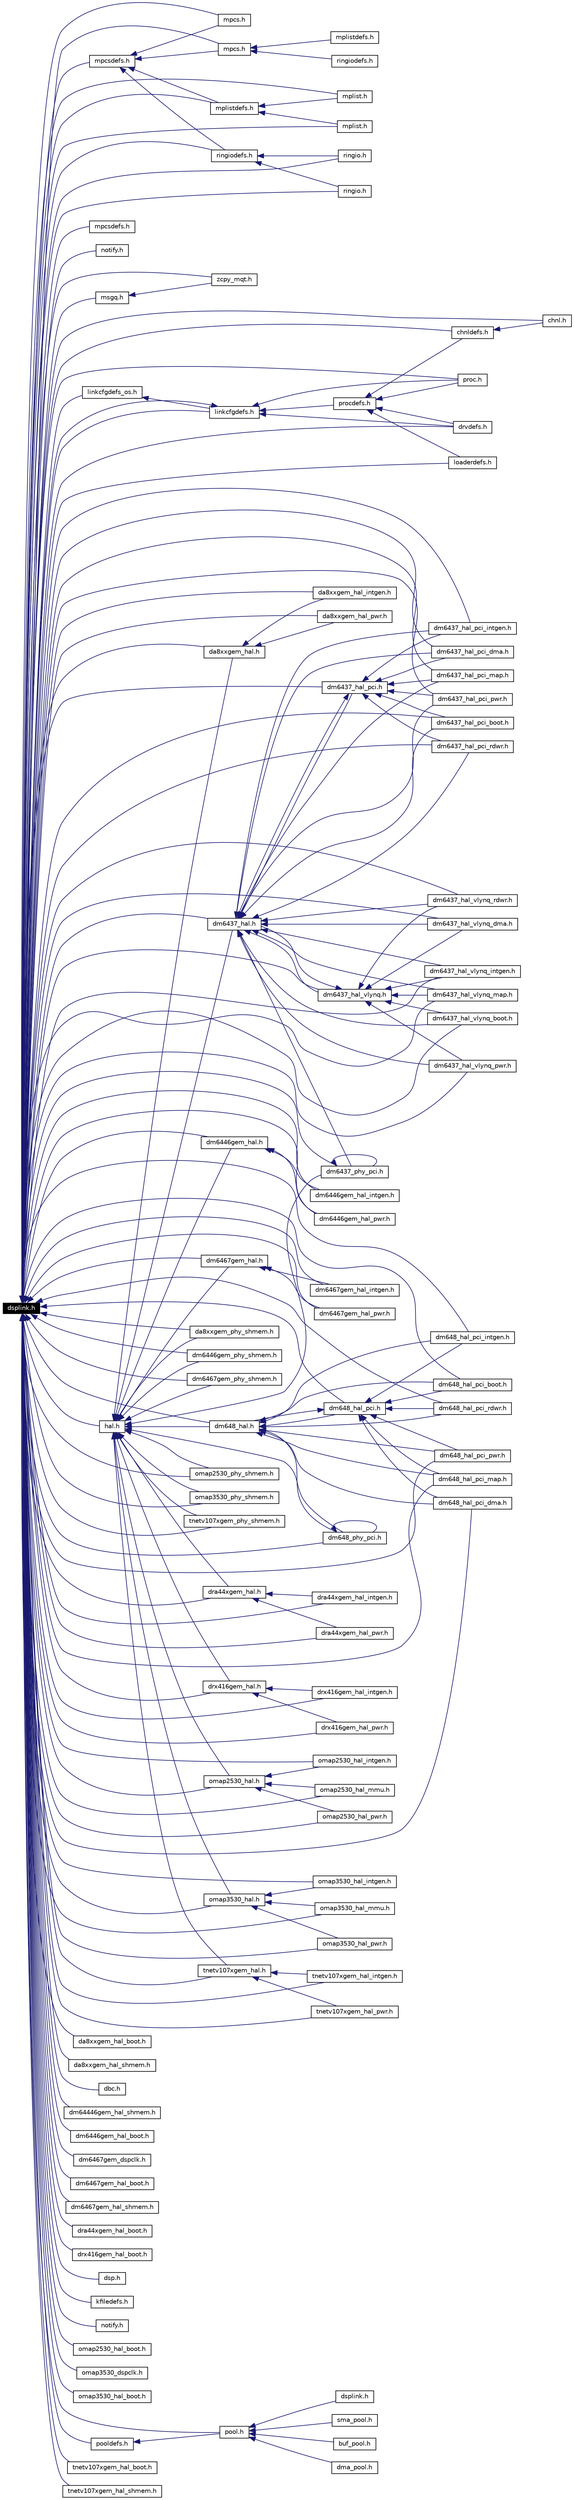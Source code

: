 digraph G
{
  edge [fontname="Helvetica",fontsize=10,labelfontname="Helvetica",labelfontsize=10];
  node [fontname="Helvetica",fontsize=10,shape=record];
  rankdir=LR;
  Node1 [label="dsplink.h",height=0.2,width=0.4,color="white", fillcolor="black", style="filled" fontcolor="white"];
  Node1 -> Node2 [dir=back,color="midnightblue",fontsize=10,style="solid",fontname="Helvetica"];
  Node2 [label="mpcs.h",height=0.2,width=0.4,color="black", fillcolor="white", style="filled",URL="$dsp_2inc_2mpcs_8h.html"];
  Node1 -> Node3 [dir=back,color="midnightblue",fontsize=10,style="solid",fontname="Helvetica"];
  Node3 [label="mpcsdefs.h",height=0.2,width=0.4,color="black", fillcolor="white", style="filled",URL="$dsp_2inc_2mpcsdefs_8h.html"];
  Node1 -> Node4 [dir=back,color="midnightblue",fontsize=10,style="solid",fontname="Helvetica"];
  Node4 [label="mplist.h",height=0.2,width=0.4,color="black", fillcolor="white", style="filled",URL="$dsp_2inc_2mplist_8h.html"];
  Node1 -> Node5 [dir=back,color="midnightblue",fontsize=10,style="solid",fontname="Helvetica"];
  Node5 [label="notify.h",height=0.2,width=0.4,color="black", fillcolor="white", style="filled",URL="$dsp_2inc_2notify_8h.html"];
  Node1 -> Node6 [dir=back,color="midnightblue",fontsize=10,style="solid",fontname="Helvetica"];
  Node6 [label="ringio.h",height=0.2,width=0.4,color="black", fillcolor="white", style="filled",URL="$dsp_2inc_2ringio_8h.html"];
  Node1 -> Node7 [dir=back,color="midnightblue",fontsize=10,style="solid",fontname="Helvetica"];
  Node7 [label="zcpy_mqt.h",height=0.2,width=0.4,color="black", fillcolor="white", style="filled",URL="$zcpy__mqt_8h.html"];
  Node1 -> Node8 [dir=back,color="midnightblue",fontsize=10,style="solid",fontname="Helvetica"];
  Node8 [label="chnl.h",height=0.2,width=0.4,color="black", fillcolor="white", style="filled",URL="$chnl_8h.html"];
  Node1 -> Node9 [dir=back,color="midnightblue",fontsize=10,style="solid",fontname="Helvetica"];
  Node9 [label="chnldefs.h",height=0.2,width=0.4,color="black", fillcolor="white", style="filled",URL="$chnldefs_8h.html"];
  Node9 -> Node8 [dir=back,color="midnightblue",fontsize=10,style="solid",fontname="Helvetica"];
  Node1 -> Node10 [dir=back,color="midnightblue",fontsize=10,style="solid",fontname="Helvetica"];
  Node10 [label="da8xxgem_hal.h",height=0.2,width=0.4,color="black", fillcolor="white", style="filled",URL="$da8xxgem__hal_8h.html"];
  Node10 -> Node11 [dir=back,color="midnightblue",fontsize=10,style="solid",fontname="Helvetica"];
  Node11 [label="da8xxgem_hal_intgen.h",height=0.2,width=0.4,color="black", fillcolor="white", style="filled",URL="$da8xxgem__hal__intgen_8h.html"];
  Node10 -> Node12 [dir=back,color="midnightblue",fontsize=10,style="solid",fontname="Helvetica"];
  Node12 [label="da8xxgem_hal_pwr.h",height=0.2,width=0.4,color="black", fillcolor="white", style="filled",URL="$da8xxgem__hal__pwr_8h.html"];
  Node1 -> Node13 [dir=back,color="midnightblue",fontsize=10,style="solid",fontname="Helvetica"];
  Node13 [label="da8xxgem_hal_boot.h",height=0.2,width=0.4,color="black", fillcolor="white", style="filled",URL="$da8xxgem__hal__boot_8h.html"];
  Node1 -> Node11 [dir=back,color="midnightblue",fontsize=10,style="solid",fontname="Helvetica"];
  Node1 -> Node12 [dir=back,color="midnightblue",fontsize=10,style="solid",fontname="Helvetica"];
  Node1 -> Node14 [dir=back,color="midnightblue",fontsize=10,style="solid",fontname="Helvetica"];
  Node14 [label="da8xxgem_hal_shmem.h",height=0.2,width=0.4,color="black", fillcolor="white", style="filled",URL="$da8xxgem__hal__shmem_8h.html"];
  Node1 -> Node15 [dir=back,color="midnightblue",fontsize=10,style="solid",fontname="Helvetica"];
  Node15 [label="da8xxgem_phy_shmem.h",height=0.2,width=0.4,color="black", fillcolor="white", style="filled",URL="$da8xxgem__phy__shmem_8h.html"];
  Node1 -> Node16 [dir=back,color="midnightblue",fontsize=10,style="solid",fontname="Helvetica"];
  Node16 [label="dbc.h",height=0.2,width=0.4,color="black", fillcolor="white", style="filled",URL="$gpp_2inc_2dbc_8h.html"];
  Node1 -> Node17 [dir=back,color="midnightblue",fontsize=10,style="solid",fontname="Helvetica"];
  Node17 [label="dm6437_hal.h",height=0.2,width=0.4,color="black", fillcolor="white", style="filled",URL="$dm6437__hal_8h.html"];
  Node17 -> Node18 [dir=back,color="midnightblue",fontsize=10,style="solid",fontname="Helvetica"];
  Node18 [label="dm6437_hal_pci.h",height=0.2,width=0.4,color="black", fillcolor="white", style="filled",URL="$dm6437__hal__pci_8h.html"];
  Node18 -> Node17 [dir=back,color="midnightblue",fontsize=10,style="solid",fontname="Helvetica"];
  Node18 -> Node19 [dir=back,color="midnightblue",fontsize=10,style="solid",fontname="Helvetica"];
  Node19 [label="dm6437_hal_pci_boot.h",height=0.2,width=0.4,color="black", fillcolor="white", style="filled",URL="$dm6437__hal__pci__boot_8h.html"];
  Node18 -> Node20 [dir=back,color="midnightblue",fontsize=10,style="solid",fontname="Helvetica"];
  Node20 [label="dm6437_hal_pci_dma.h",height=0.2,width=0.4,color="black", fillcolor="white", style="filled",URL="$dm6437__hal__pci__dma_8h.html"];
  Node18 -> Node21 [dir=back,color="midnightblue",fontsize=10,style="solid",fontname="Helvetica"];
  Node21 [label="dm6437_hal_pci_intgen.h",height=0.2,width=0.4,color="black", fillcolor="white", style="filled",URL="$dm6437__hal__pci__intgen_8h.html"];
  Node18 -> Node22 [dir=back,color="midnightblue",fontsize=10,style="solid",fontname="Helvetica"];
  Node22 [label="dm6437_hal_pci_map.h",height=0.2,width=0.4,color="black", fillcolor="white", style="filled",URL="$dm6437__hal__pci__map_8h.html"];
  Node18 -> Node23 [dir=back,color="midnightblue",fontsize=10,style="solid",fontname="Helvetica"];
  Node23 [label="dm6437_hal_pci_pwr.h",height=0.2,width=0.4,color="black", fillcolor="white", style="filled",URL="$dm6437__hal__pci__pwr_8h.html"];
  Node18 -> Node24 [dir=back,color="midnightblue",fontsize=10,style="solid",fontname="Helvetica"];
  Node24 [label="dm6437_hal_pci_rdwr.h",height=0.2,width=0.4,color="black", fillcolor="white", style="filled",URL="$dm6437__hal__pci__rdwr_8h.html"];
  Node17 -> Node19 [dir=back,color="midnightblue",fontsize=10,style="solid",fontname="Helvetica"];
  Node17 -> Node20 [dir=back,color="midnightblue",fontsize=10,style="solid",fontname="Helvetica"];
  Node17 -> Node21 [dir=back,color="midnightblue",fontsize=10,style="solid",fontname="Helvetica"];
  Node17 -> Node22 [dir=back,color="midnightblue",fontsize=10,style="solid",fontname="Helvetica"];
  Node17 -> Node23 [dir=back,color="midnightblue",fontsize=10,style="solid",fontname="Helvetica"];
  Node17 -> Node24 [dir=back,color="midnightblue",fontsize=10,style="solid",fontname="Helvetica"];
  Node17 -> Node25 [dir=back,color="midnightblue",fontsize=10,style="solid",fontname="Helvetica"];
  Node25 [label="dm6437_hal_vlynq.h",height=0.2,width=0.4,color="black", fillcolor="white", style="filled",URL="$dm6437__hal__vlynq_8h.html"];
  Node25 -> Node17 [dir=back,color="midnightblue",fontsize=10,style="solid",fontname="Helvetica"];
  Node25 -> Node26 [dir=back,color="midnightblue",fontsize=10,style="solid",fontname="Helvetica"];
  Node26 [label="dm6437_hal_vlynq_boot.h",height=0.2,width=0.4,color="black", fillcolor="white", style="filled",URL="$dm6437__hal__vlynq__boot_8h.html"];
  Node25 -> Node27 [dir=back,color="midnightblue",fontsize=10,style="solid",fontname="Helvetica"];
  Node27 [label="dm6437_hal_vlynq_dma.h",height=0.2,width=0.4,color="black", fillcolor="white", style="filled",URL="$dm6437__hal__vlynq__dma_8h.html"];
  Node25 -> Node28 [dir=back,color="midnightblue",fontsize=10,style="solid",fontname="Helvetica"];
  Node28 [label="dm6437_hal_vlynq_intgen.h",height=0.2,width=0.4,color="black", fillcolor="white", style="filled",URL="$dm6437__hal__vlynq__intgen_8h.html"];
  Node25 -> Node29 [dir=back,color="midnightblue",fontsize=10,style="solid",fontname="Helvetica"];
  Node29 [label="dm6437_hal_vlynq_map.h",height=0.2,width=0.4,color="black", fillcolor="white", style="filled",URL="$dm6437__hal__vlynq__map_8h.html"];
  Node25 -> Node30 [dir=back,color="midnightblue",fontsize=10,style="solid",fontname="Helvetica"];
  Node30 [label="dm6437_hal_vlynq_pwr.h",height=0.2,width=0.4,color="black", fillcolor="white", style="filled",URL="$dm6437__hal__vlynq__pwr_8h.html"];
  Node25 -> Node31 [dir=back,color="midnightblue",fontsize=10,style="solid",fontname="Helvetica"];
  Node31 [label="dm6437_hal_vlynq_rdwr.h",height=0.2,width=0.4,color="black", fillcolor="white", style="filled",URL="$dm6437__hal__vlynq__rdwr_8h.html"];
  Node17 -> Node26 [dir=back,color="midnightblue",fontsize=10,style="solid",fontname="Helvetica"];
  Node17 -> Node27 [dir=back,color="midnightblue",fontsize=10,style="solid",fontname="Helvetica"];
  Node17 -> Node28 [dir=back,color="midnightblue",fontsize=10,style="solid",fontname="Helvetica"];
  Node17 -> Node29 [dir=back,color="midnightblue",fontsize=10,style="solid",fontname="Helvetica"];
  Node17 -> Node30 [dir=back,color="midnightblue",fontsize=10,style="solid",fontname="Helvetica"];
  Node17 -> Node31 [dir=back,color="midnightblue",fontsize=10,style="solid",fontname="Helvetica"];
  Node17 -> Node32 [dir=back,color="midnightblue",fontsize=10,style="solid",fontname="Helvetica"];
  Node32 [label="dm6437_phy_pci.h",height=0.2,width=0.4,color="black", fillcolor="white", style="filled",URL="$dm6437__phy__pci_8h.html"];
  Node32 -> Node32 [dir=back,color="midnightblue",fontsize=10,style="solid",fontname="Helvetica"];
  Node1 -> Node18 [dir=back,color="midnightblue",fontsize=10,style="solid",fontname="Helvetica"];
  Node1 -> Node19 [dir=back,color="midnightblue",fontsize=10,style="solid",fontname="Helvetica"];
  Node1 -> Node20 [dir=back,color="midnightblue",fontsize=10,style="solid",fontname="Helvetica"];
  Node1 -> Node21 [dir=back,color="midnightblue",fontsize=10,style="solid",fontname="Helvetica"];
  Node1 -> Node22 [dir=back,color="midnightblue",fontsize=10,style="solid",fontname="Helvetica"];
  Node1 -> Node23 [dir=back,color="midnightblue",fontsize=10,style="solid",fontname="Helvetica"];
  Node1 -> Node24 [dir=back,color="midnightblue",fontsize=10,style="solid",fontname="Helvetica"];
  Node1 -> Node25 [dir=back,color="midnightblue",fontsize=10,style="solid",fontname="Helvetica"];
  Node1 -> Node26 [dir=back,color="midnightblue",fontsize=10,style="solid",fontname="Helvetica"];
  Node1 -> Node27 [dir=back,color="midnightblue",fontsize=10,style="solid",fontname="Helvetica"];
  Node1 -> Node28 [dir=back,color="midnightblue",fontsize=10,style="solid",fontname="Helvetica"];
  Node1 -> Node29 [dir=back,color="midnightblue",fontsize=10,style="solid",fontname="Helvetica"];
  Node1 -> Node30 [dir=back,color="midnightblue",fontsize=10,style="solid",fontname="Helvetica"];
  Node1 -> Node31 [dir=back,color="midnightblue",fontsize=10,style="solid",fontname="Helvetica"];
  Node1 -> Node32 [dir=back,color="midnightblue",fontsize=10,style="solid",fontname="Helvetica"];
  Node1 -> Node33 [dir=back,color="midnightblue",fontsize=10,style="solid",fontname="Helvetica"];
  Node33 [label="dm64446gem_hal_shmem.h",height=0.2,width=0.4,color="black", fillcolor="white", style="filled",URL="$dm64446gem__hal__shmem_8h.html"];
  Node1 -> Node34 [dir=back,color="midnightblue",fontsize=10,style="solid",fontname="Helvetica"];
  Node34 [label="dm6446gem_hal.h",height=0.2,width=0.4,color="black", fillcolor="white", style="filled",URL="$dm6446gem__hal_8h.html"];
  Node34 -> Node35 [dir=back,color="midnightblue",fontsize=10,style="solid",fontname="Helvetica"];
  Node35 [label="dm6446gem_hal_intgen.h",height=0.2,width=0.4,color="black", fillcolor="white", style="filled",URL="$dm6446gem__hal__intgen_8h.html"];
  Node34 -> Node36 [dir=back,color="midnightblue",fontsize=10,style="solid",fontname="Helvetica"];
  Node36 [label="dm6446gem_hal_pwr.h",height=0.2,width=0.4,color="black", fillcolor="white", style="filled",URL="$dm6446gem__hal__pwr_8h.html"];
  Node1 -> Node37 [dir=back,color="midnightblue",fontsize=10,style="solid",fontname="Helvetica"];
  Node37 [label="dm6446gem_hal_boot.h",height=0.2,width=0.4,color="black", fillcolor="white", style="filled",URL="$dm6446gem__hal__boot_8h.html"];
  Node1 -> Node35 [dir=back,color="midnightblue",fontsize=10,style="solid",fontname="Helvetica"];
  Node1 -> Node36 [dir=back,color="midnightblue",fontsize=10,style="solid",fontname="Helvetica"];
  Node1 -> Node38 [dir=back,color="midnightblue",fontsize=10,style="solid",fontname="Helvetica"];
  Node38 [label="dm6446gem_phy_shmem.h",height=0.2,width=0.4,color="black", fillcolor="white", style="filled",URL="$dm6446gem__phy__shmem_8h.html"];
  Node1 -> Node39 [dir=back,color="midnightblue",fontsize=10,style="solid",fontname="Helvetica"];
  Node39 [label="dm6467gem_dspclk.h",height=0.2,width=0.4,color="black", fillcolor="white", style="filled",URL="$dm6467gem__dspclk_8h.html"];
  Node1 -> Node40 [dir=back,color="midnightblue",fontsize=10,style="solid",fontname="Helvetica"];
  Node40 [label="dm6467gem_hal.h",height=0.2,width=0.4,color="black", fillcolor="white", style="filled",URL="$dm6467gem__hal_8h.html"];
  Node40 -> Node41 [dir=back,color="midnightblue",fontsize=10,style="solid",fontname="Helvetica"];
  Node41 [label="dm6467gem_hal_intgen.h",height=0.2,width=0.4,color="black", fillcolor="white", style="filled",URL="$dm6467gem__hal__intgen_8h.html"];
  Node40 -> Node42 [dir=back,color="midnightblue",fontsize=10,style="solid",fontname="Helvetica"];
  Node42 [label="dm6467gem_hal_pwr.h",height=0.2,width=0.4,color="black", fillcolor="white", style="filled",URL="$dm6467gem__hal__pwr_8h.html"];
  Node1 -> Node43 [dir=back,color="midnightblue",fontsize=10,style="solid",fontname="Helvetica"];
  Node43 [label="dm6467gem_hal_boot.h",height=0.2,width=0.4,color="black", fillcolor="white", style="filled",URL="$dm6467gem__hal__boot_8h.html"];
  Node1 -> Node41 [dir=back,color="midnightblue",fontsize=10,style="solid",fontname="Helvetica"];
  Node1 -> Node42 [dir=back,color="midnightblue",fontsize=10,style="solid",fontname="Helvetica"];
  Node1 -> Node44 [dir=back,color="midnightblue",fontsize=10,style="solid",fontname="Helvetica"];
  Node44 [label="dm6467gem_hal_shmem.h",height=0.2,width=0.4,color="black", fillcolor="white", style="filled",URL="$dm6467gem__hal__shmem_8h.html"];
  Node1 -> Node45 [dir=back,color="midnightblue",fontsize=10,style="solid",fontname="Helvetica"];
  Node45 [label="dm6467gem_phy_shmem.h",height=0.2,width=0.4,color="black", fillcolor="white", style="filled",URL="$dm6467gem__phy__shmem_8h.html"];
  Node1 -> Node46 [dir=back,color="midnightblue",fontsize=10,style="solid",fontname="Helvetica"];
  Node46 [label="dm648_hal.h",height=0.2,width=0.4,color="black", fillcolor="white", style="filled",URL="$dm648__hal_8h.html"];
  Node46 -> Node47 [dir=back,color="midnightblue",fontsize=10,style="solid",fontname="Helvetica"];
  Node47 [label="dm648_hal_pci.h",height=0.2,width=0.4,color="black", fillcolor="white", style="filled",URL="$dm648__hal__pci_8h.html"];
  Node47 -> Node46 [dir=back,color="midnightblue",fontsize=10,style="solid",fontname="Helvetica"];
  Node47 -> Node48 [dir=back,color="midnightblue",fontsize=10,style="solid",fontname="Helvetica"];
  Node48 [label="dm648_hal_pci_boot.h",height=0.2,width=0.4,color="black", fillcolor="white", style="filled",URL="$dm648__hal__pci__boot_8h.html"];
  Node47 -> Node49 [dir=back,color="midnightblue",fontsize=10,style="solid",fontname="Helvetica"];
  Node49 [label="dm648_hal_pci_dma.h",height=0.2,width=0.4,color="black", fillcolor="white", style="filled",URL="$dm648__hal__pci__dma_8h.html"];
  Node47 -> Node50 [dir=back,color="midnightblue",fontsize=10,style="solid",fontname="Helvetica"];
  Node50 [label="dm648_hal_pci_intgen.h",height=0.2,width=0.4,color="black", fillcolor="white", style="filled",URL="$dm648__hal__pci__intgen_8h.html"];
  Node47 -> Node51 [dir=back,color="midnightblue",fontsize=10,style="solid",fontname="Helvetica"];
  Node51 [label="dm648_hal_pci_map.h",height=0.2,width=0.4,color="black", fillcolor="white", style="filled",URL="$dm648__hal__pci__map_8h.html"];
  Node47 -> Node52 [dir=back,color="midnightblue",fontsize=10,style="solid",fontname="Helvetica"];
  Node52 [label="dm648_hal_pci_pwr.h",height=0.2,width=0.4,color="black", fillcolor="white", style="filled",URL="$dm648__hal__pci__pwr_8h.html"];
  Node47 -> Node53 [dir=back,color="midnightblue",fontsize=10,style="solid",fontname="Helvetica"];
  Node53 [label="dm648_hal_pci_rdwr.h",height=0.2,width=0.4,color="black", fillcolor="white", style="filled",URL="$dm648__hal__pci__rdwr_8h.html"];
  Node46 -> Node48 [dir=back,color="midnightblue",fontsize=10,style="solid",fontname="Helvetica"];
  Node46 -> Node49 [dir=back,color="midnightblue",fontsize=10,style="solid",fontname="Helvetica"];
  Node46 -> Node50 [dir=back,color="midnightblue",fontsize=10,style="solid",fontname="Helvetica"];
  Node46 -> Node51 [dir=back,color="midnightblue",fontsize=10,style="solid",fontname="Helvetica"];
  Node46 -> Node52 [dir=back,color="midnightblue",fontsize=10,style="solid",fontname="Helvetica"];
  Node46 -> Node53 [dir=back,color="midnightblue",fontsize=10,style="solid",fontname="Helvetica"];
  Node46 -> Node54 [dir=back,color="midnightblue",fontsize=10,style="solid",fontname="Helvetica"];
  Node54 [label="dm648_phy_pci.h",height=0.2,width=0.4,color="black", fillcolor="white", style="filled",URL="$dm648__phy__pci_8h.html"];
  Node54 -> Node54 [dir=back,color="midnightblue",fontsize=10,style="solid",fontname="Helvetica"];
  Node1 -> Node47 [dir=back,color="midnightblue",fontsize=10,style="solid",fontname="Helvetica"];
  Node1 -> Node48 [dir=back,color="midnightblue",fontsize=10,style="solid",fontname="Helvetica"];
  Node1 -> Node49 [dir=back,color="midnightblue",fontsize=10,style="solid",fontname="Helvetica"];
  Node1 -> Node50 [dir=back,color="midnightblue",fontsize=10,style="solid",fontname="Helvetica"];
  Node1 -> Node51 [dir=back,color="midnightblue",fontsize=10,style="solid",fontname="Helvetica"];
  Node1 -> Node52 [dir=back,color="midnightblue",fontsize=10,style="solid",fontname="Helvetica"];
  Node1 -> Node53 [dir=back,color="midnightblue",fontsize=10,style="solid",fontname="Helvetica"];
  Node1 -> Node54 [dir=back,color="midnightblue",fontsize=10,style="solid",fontname="Helvetica"];
  Node1 -> Node55 [dir=back,color="midnightblue",fontsize=10,style="solid",fontname="Helvetica"];
  Node55 [label="dra44xgem_hal.h",height=0.2,width=0.4,color="black", fillcolor="white", style="filled",URL="$dra44xgem__hal_8h.html"];
  Node55 -> Node56 [dir=back,color="midnightblue",fontsize=10,style="solid",fontname="Helvetica"];
  Node56 [label="dra44xgem_hal_intgen.h",height=0.2,width=0.4,color="black", fillcolor="white", style="filled",URL="$dra44xgem__hal__intgen_8h.html"];
  Node55 -> Node57 [dir=back,color="midnightblue",fontsize=10,style="solid",fontname="Helvetica"];
  Node57 [label="dra44xgem_hal_pwr.h",height=0.2,width=0.4,color="black", fillcolor="white", style="filled",URL="$dra44xgem__hal__pwr_8h.html"];
  Node1 -> Node58 [dir=back,color="midnightblue",fontsize=10,style="solid",fontname="Helvetica"];
  Node58 [label="dra44xgem_hal_boot.h",height=0.2,width=0.4,color="black", fillcolor="white", style="filled",URL="$dra44xgem__hal__boot_8h.html"];
  Node1 -> Node56 [dir=back,color="midnightblue",fontsize=10,style="solid",fontname="Helvetica"];
  Node1 -> Node57 [dir=back,color="midnightblue",fontsize=10,style="solid",fontname="Helvetica"];
  Node1 -> Node59 [dir=back,color="midnightblue",fontsize=10,style="solid",fontname="Helvetica"];
  Node59 [label="drvdefs.h",height=0.2,width=0.4,color="black", fillcolor="white", style="filled",URL="$drvdefs_8h.html"];
  Node1 -> Node60 [dir=back,color="midnightblue",fontsize=10,style="solid",fontname="Helvetica"];
  Node60 [label="drx416gem_hal.h",height=0.2,width=0.4,color="black", fillcolor="white", style="filled",URL="$drx416gem__hal_8h.html"];
  Node60 -> Node61 [dir=back,color="midnightblue",fontsize=10,style="solid",fontname="Helvetica"];
  Node61 [label="drx416gem_hal_intgen.h",height=0.2,width=0.4,color="black", fillcolor="white", style="filled",URL="$drx416gem__hal__intgen_8h.html"];
  Node60 -> Node62 [dir=back,color="midnightblue",fontsize=10,style="solid",fontname="Helvetica"];
  Node62 [label="drx416gem_hal_pwr.h",height=0.2,width=0.4,color="black", fillcolor="white", style="filled",URL="$drx416gem__hal__pwr_8h.html"];
  Node1 -> Node63 [dir=back,color="midnightblue",fontsize=10,style="solid",fontname="Helvetica"];
  Node63 [label="drx416gem_hal_boot.h",height=0.2,width=0.4,color="black", fillcolor="white", style="filled",URL="$drx416gem__hal__boot_8h.html"];
  Node1 -> Node61 [dir=back,color="midnightblue",fontsize=10,style="solid",fontname="Helvetica"];
  Node1 -> Node62 [dir=back,color="midnightblue",fontsize=10,style="solid",fontname="Helvetica"];
  Node1 -> Node64 [dir=back,color="midnightblue",fontsize=10,style="solid",fontname="Helvetica"];
  Node64 [label="dsp.h",height=0.2,width=0.4,color="black", fillcolor="white", style="filled",URL="$dsp_8h.html"];
  Node1 -> Node65 [dir=back,color="midnightblue",fontsize=10,style="solid",fontname="Helvetica"];
  Node65 [label="hal.h",height=0.2,width=0.4,color="black", fillcolor="white", style="filled",URL="$hal_8h.html"];
  Node65 -> Node10 [dir=back,color="midnightblue",fontsize=10,style="solid",fontname="Helvetica"];
  Node65 -> Node15 [dir=back,color="midnightblue",fontsize=10,style="solid",fontname="Helvetica"];
  Node65 -> Node17 [dir=back,color="midnightblue",fontsize=10,style="solid",fontname="Helvetica"];
  Node65 -> Node32 [dir=back,color="midnightblue",fontsize=10,style="solid",fontname="Helvetica"];
  Node65 -> Node34 [dir=back,color="midnightblue",fontsize=10,style="solid",fontname="Helvetica"];
  Node65 -> Node38 [dir=back,color="midnightblue",fontsize=10,style="solid",fontname="Helvetica"];
  Node65 -> Node40 [dir=back,color="midnightblue",fontsize=10,style="solid",fontname="Helvetica"];
  Node65 -> Node45 [dir=back,color="midnightblue",fontsize=10,style="solid",fontname="Helvetica"];
  Node65 -> Node46 [dir=back,color="midnightblue",fontsize=10,style="solid",fontname="Helvetica"];
  Node65 -> Node54 [dir=back,color="midnightblue",fontsize=10,style="solid",fontname="Helvetica"];
  Node65 -> Node55 [dir=back,color="midnightblue",fontsize=10,style="solid",fontname="Helvetica"];
  Node65 -> Node60 [dir=back,color="midnightblue",fontsize=10,style="solid",fontname="Helvetica"];
  Node65 -> Node66 [dir=back,color="midnightblue",fontsize=10,style="solid",fontname="Helvetica"];
  Node66 [label="omap2530_hal.h",height=0.2,width=0.4,color="black", fillcolor="white", style="filled",URL="$omap2530__hal_8h.html"];
  Node66 -> Node67 [dir=back,color="midnightblue",fontsize=10,style="solid",fontname="Helvetica"];
  Node67 [label="omap2530_hal_intgen.h",height=0.2,width=0.4,color="black", fillcolor="white", style="filled",URL="$omap2530__hal__intgen_8h.html"];
  Node66 -> Node68 [dir=back,color="midnightblue",fontsize=10,style="solid",fontname="Helvetica"];
  Node68 [label="omap2530_hal_mmu.h",height=0.2,width=0.4,color="black", fillcolor="white", style="filled",URL="$omap2530__hal__mmu_8h.html"];
  Node66 -> Node69 [dir=back,color="midnightblue",fontsize=10,style="solid",fontname="Helvetica"];
  Node69 [label="omap2530_hal_pwr.h",height=0.2,width=0.4,color="black", fillcolor="white", style="filled",URL="$omap2530__hal__pwr_8h.html"];
  Node65 -> Node70 [dir=back,color="midnightblue",fontsize=10,style="solid",fontname="Helvetica"];
  Node70 [label="omap2530_phy_shmem.h",height=0.2,width=0.4,color="black", fillcolor="white", style="filled",URL="$omap2530__phy__shmem_8h.html"];
  Node65 -> Node71 [dir=back,color="midnightblue",fontsize=10,style="solid",fontname="Helvetica"];
  Node71 [label="omap3530_hal.h",height=0.2,width=0.4,color="black", fillcolor="white", style="filled",URL="$omap3530__hal_8h.html"];
  Node71 -> Node72 [dir=back,color="midnightblue",fontsize=10,style="solid",fontname="Helvetica"];
  Node72 [label="omap3530_hal_intgen.h",height=0.2,width=0.4,color="black", fillcolor="white", style="filled",URL="$omap3530__hal__intgen_8h.html"];
  Node71 -> Node73 [dir=back,color="midnightblue",fontsize=10,style="solid",fontname="Helvetica"];
  Node73 [label="omap3530_hal_mmu.h",height=0.2,width=0.4,color="black", fillcolor="white", style="filled",URL="$omap3530__hal__mmu_8h.html"];
  Node71 -> Node74 [dir=back,color="midnightblue",fontsize=10,style="solid",fontname="Helvetica"];
  Node74 [label="omap3530_hal_pwr.h",height=0.2,width=0.4,color="black", fillcolor="white", style="filled",URL="$omap3530__hal__pwr_8h.html"];
  Node65 -> Node75 [dir=back,color="midnightblue",fontsize=10,style="solid",fontname="Helvetica"];
  Node75 [label="omap3530_phy_shmem.h",height=0.2,width=0.4,color="black", fillcolor="white", style="filled",URL="$omap3530__phy__shmem_8h.html"];
  Node65 -> Node76 [dir=back,color="midnightblue",fontsize=10,style="solid",fontname="Helvetica"];
  Node76 [label="tnetv107xgem_hal.h",height=0.2,width=0.4,color="black", fillcolor="white", style="filled",URL="$tnetv107xgem__hal_8h.html"];
  Node76 -> Node77 [dir=back,color="midnightblue",fontsize=10,style="solid",fontname="Helvetica"];
  Node77 [label="tnetv107xgem_hal_intgen.h",height=0.2,width=0.4,color="black", fillcolor="white", style="filled",URL="$tnetv107xgem__hal__intgen_8h.html"];
  Node76 -> Node78 [dir=back,color="midnightblue",fontsize=10,style="solid",fontname="Helvetica"];
  Node78 [label="tnetv107xgem_hal_pwr.h",height=0.2,width=0.4,color="black", fillcolor="white", style="filled",URL="$tnetv107xgem__hal__pwr_8h.html"];
  Node65 -> Node79 [dir=back,color="midnightblue",fontsize=10,style="solid",fontname="Helvetica"];
  Node79 [label="tnetv107xgem_phy_shmem.h",height=0.2,width=0.4,color="black", fillcolor="white", style="filled",URL="$tnetv107xgem__phy__shmem_8h.html"];
  Node1 -> Node80 [dir=back,color="midnightblue",fontsize=10,style="solid",fontname="Helvetica"];
  Node80 [label="kfiledefs.h",height=0.2,width=0.4,color="black", fillcolor="white", style="filled",URL="$kfiledefs_8h.html"];
  Node1 -> Node81 [dir=back,color="midnightblue",fontsize=10,style="solid",fontname="Helvetica"];
  Node81 [label="linkcfgdefs.h",height=0.2,width=0.4,color="black", fillcolor="white", style="filled",URL="$linkcfgdefs_8h.html"];
  Node81 -> Node59 [dir=back,color="midnightblue",fontsize=10,style="solid",fontname="Helvetica"];
  Node81 -> Node1 [dir=back,color="midnightblue",fontsize=10,style="solid",fontname="Helvetica"];
  Node81 -> Node82 [dir=back,color="midnightblue",fontsize=10,style="solid",fontname="Helvetica"];
  Node82 [label="proc.h",height=0.2,width=0.4,color="black", fillcolor="white", style="filled",URL="$proc_8h.html"];
  Node81 -> Node83 [dir=back,color="midnightblue",fontsize=10,style="solid",fontname="Helvetica"];
  Node83 [label="procdefs.h",height=0.2,width=0.4,color="black", fillcolor="white", style="filled",URL="$procdefs_8h.html"];
  Node83 -> Node9 [dir=back,color="midnightblue",fontsize=10,style="solid",fontname="Helvetica"];
  Node83 -> Node59 [dir=back,color="midnightblue",fontsize=10,style="solid",fontname="Helvetica"];
  Node83 -> Node84 [dir=back,color="midnightblue",fontsize=10,style="solid",fontname="Helvetica"];
  Node84 [label="loaderdefs.h",height=0.2,width=0.4,color="black", fillcolor="white", style="filled",URL="$loaderdefs_8h.html"];
  Node83 -> Node82 [dir=back,color="midnightblue",fontsize=10,style="solid",fontname="Helvetica"];
  Node1 -> Node85 [dir=back,color="midnightblue",fontsize=10,style="solid",fontname="Helvetica"];
  Node85 [label="linkcfgdefs_os.h",height=0.2,width=0.4,color="black", fillcolor="white", style="filled",URL="$linkcfgdefs__os_8h.html"];
  Node85 -> Node81 [dir=back,color="midnightblue",fontsize=10,style="solid",fontname="Helvetica"];
  Node1 -> Node84 [dir=back,color="midnightblue",fontsize=10,style="solid",fontname="Helvetica"];
  Node1 -> Node86 [dir=back,color="midnightblue",fontsize=10,style="solid",fontname="Helvetica"];
  Node86 [label="mpcs.h",height=0.2,width=0.4,color="black", fillcolor="white", style="filled",URL="$gpp_2inc_2mpcs_8h.html"];
  Node86 -> Node87 [dir=back,color="midnightblue",fontsize=10,style="solid",fontname="Helvetica"];
  Node87 [label="mplistdefs.h",height=0.2,width=0.4,color="black", fillcolor="white", style="filled",URL="$dsp_2inc_2mplistdefs_8h.html"];
  Node86 -> Node88 [dir=back,color="midnightblue",fontsize=10,style="solid",fontname="Helvetica"];
  Node88 [label="ringiodefs.h",height=0.2,width=0.4,color="black", fillcolor="white", style="filled",URL="$dsp_2inc_2ringiodefs_8h.html"];
  Node1 -> Node89 [dir=back,color="midnightblue",fontsize=10,style="solid",fontname="Helvetica"];
  Node89 [label="mpcsdefs.h",height=0.2,width=0.4,color="black", fillcolor="white", style="filled",URL="$gpp_2inc_2mpcsdefs_8h.html"];
  Node89 -> Node2 [dir=back,color="midnightblue",fontsize=10,style="solid",fontname="Helvetica"];
  Node89 -> Node86 [dir=back,color="midnightblue",fontsize=10,style="solid",fontname="Helvetica"];
  Node89 -> Node90 [dir=back,color="midnightblue",fontsize=10,style="solid",fontname="Helvetica"];
  Node90 [label="mplistdefs.h",height=0.2,width=0.4,color="black", fillcolor="white", style="filled",URL="$gpp_2inc_2mplistdefs_8h.html"];
  Node90 -> Node4 [dir=back,color="midnightblue",fontsize=10,style="solid",fontname="Helvetica"];
  Node90 -> Node91 [dir=back,color="midnightblue",fontsize=10,style="solid",fontname="Helvetica"];
  Node91 [label="mplist.h",height=0.2,width=0.4,color="black", fillcolor="white", style="filled",URL="$gpp_2inc_2mplist_8h.html"];
  Node89 -> Node92 [dir=back,color="midnightblue",fontsize=10,style="solid",fontname="Helvetica"];
  Node92 [label="ringiodefs.h",height=0.2,width=0.4,color="black", fillcolor="white", style="filled",URL="$gpp_2inc_2ringiodefs_8h.html"];
  Node92 -> Node6 [dir=back,color="midnightblue",fontsize=10,style="solid",fontname="Helvetica"];
  Node92 -> Node93 [dir=back,color="midnightblue",fontsize=10,style="solid",fontname="Helvetica"];
  Node93 [label="ringio.h",height=0.2,width=0.4,color="black", fillcolor="white", style="filled",URL="$gpp_2inc_2ringio_8h.html"];
  Node1 -> Node91 [dir=back,color="midnightblue",fontsize=10,style="solid",fontname="Helvetica"];
  Node1 -> Node90 [dir=back,color="midnightblue",fontsize=10,style="solid",fontname="Helvetica"];
  Node1 -> Node94 [dir=back,color="midnightblue",fontsize=10,style="solid",fontname="Helvetica"];
  Node94 [label="msgq.h",height=0.2,width=0.4,color="black", fillcolor="white", style="filled",URL="$msgq_8h.html"];
  Node94 -> Node7 [dir=back,color="midnightblue",fontsize=10,style="solid",fontname="Helvetica"];
  Node1 -> Node95 [dir=back,color="midnightblue",fontsize=10,style="solid",fontname="Helvetica"];
  Node95 [label="notify.h",height=0.2,width=0.4,color="black", fillcolor="white", style="filled",URL="$gpp_2inc_2notify_8h.html"];
  Node1 -> Node66 [dir=back,color="midnightblue",fontsize=10,style="solid",fontname="Helvetica"];
  Node1 -> Node96 [dir=back,color="midnightblue",fontsize=10,style="solid",fontname="Helvetica"];
  Node96 [label="omap2530_hal_boot.h",height=0.2,width=0.4,color="black", fillcolor="white", style="filled",URL="$omap2530__hal__boot_8h.html"];
  Node1 -> Node67 [dir=back,color="midnightblue",fontsize=10,style="solid",fontname="Helvetica"];
  Node1 -> Node68 [dir=back,color="midnightblue",fontsize=10,style="solid",fontname="Helvetica"];
  Node1 -> Node69 [dir=back,color="midnightblue",fontsize=10,style="solid",fontname="Helvetica"];
  Node1 -> Node70 [dir=back,color="midnightblue",fontsize=10,style="solid",fontname="Helvetica"];
  Node1 -> Node97 [dir=back,color="midnightblue",fontsize=10,style="solid",fontname="Helvetica"];
  Node97 [label="omap3530_dspclk.h",height=0.2,width=0.4,color="black", fillcolor="white", style="filled",URL="$omap3530__dspclk_8h.html"];
  Node1 -> Node71 [dir=back,color="midnightblue",fontsize=10,style="solid",fontname="Helvetica"];
  Node1 -> Node98 [dir=back,color="midnightblue",fontsize=10,style="solid",fontname="Helvetica"];
  Node98 [label="omap3530_hal_boot.h",height=0.2,width=0.4,color="black", fillcolor="white", style="filled",URL="$omap3530__hal__boot_8h.html"];
  Node1 -> Node72 [dir=back,color="midnightblue",fontsize=10,style="solid",fontname="Helvetica"];
  Node1 -> Node73 [dir=back,color="midnightblue",fontsize=10,style="solid",fontname="Helvetica"];
  Node1 -> Node74 [dir=back,color="midnightblue",fontsize=10,style="solid",fontname="Helvetica"];
  Node1 -> Node75 [dir=back,color="midnightblue",fontsize=10,style="solid",fontname="Helvetica"];
  Node1 -> Node99 [dir=back,color="midnightblue",fontsize=10,style="solid",fontname="Helvetica"];
  Node99 [label="pool.h",height=0.2,width=0.4,color="black", fillcolor="white", style="filled",URL="$pool_8h.html"];
  Node99 -> Node100 [dir=back,color="midnightblue",fontsize=10,style="solid",fontname="Helvetica"];
  Node100 [label="buf_pool.h",height=0.2,width=0.4,color="black", fillcolor="white", style="filled",URL="$buf__pool_8h.html"];
  Node99 -> Node101 [dir=back,color="midnightblue",fontsize=10,style="solid",fontname="Helvetica"];
  Node101 [label="dma_pool.h",height=0.2,width=0.4,color="black", fillcolor="white", style="filled",URL="$dma__pool_8h.html"];
  Node99 -> Node102 [dir=back,color="midnightblue",fontsize=10,style="solid",fontname="Helvetica"];
  Node102 [label="dsplink.h",height=0.2,width=0.4,color="black", fillcolor="white", style="filled",URL="$dsp_2inc_2dsplink_8h.html"];
  Node99 -> Node103 [dir=back,color="midnightblue",fontsize=10,style="solid",fontname="Helvetica"];
  Node103 [label="sma_pool.h",height=0.2,width=0.4,color="black", fillcolor="white", style="filled",URL="$sma__pool_8h.html"];
  Node1 -> Node104 [dir=back,color="midnightblue",fontsize=10,style="solid",fontname="Helvetica"];
  Node104 [label="pooldefs.h",height=0.2,width=0.4,color="black", fillcolor="white", style="filled",URL="$pooldefs_8h.html"];
  Node104 -> Node99 [dir=back,color="midnightblue",fontsize=10,style="solid",fontname="Helvetica"];
  Node1 -> Node82 [dir=back,color="midnightblue",fontsize=10,style="solid",fontname="Helvetica"];
  Node1 -> Node93 [dir=back,color="midnightblue",fontsize=10,style="solid",fontname="Helvetica"];
  Node1 -> Node92 [dir=back,color="midnightblue",fontsize=10,style="solid",fontname="Helvetica"];
  Node1 -> Node76 [dir=back,color="midnightblue",fontsize=10,style="solid",fontname="Helvetica"];
  Node1 -> Node105 [dir=back,color="midnightblue",fontsize=10,style="solid",fontname="Helvetica"];
  Node105 [label="tnetv107xgem_hal_boot.h",height=0.2,width=0.4,color="black", fillcolor="white", style="filled",URL="$tnetv107xgem__hal__boot_8h.html"];
  Node1 -> Node77 [dir=back,color="midnightblue",fontsize=10,style="solid",fontname="Helvetica"];
  Node1 -> Node78 [dir=back,color="midnightblue",fontsize=10,style="solid",fontname="Helvetica"];
  Node1 -> Node106 [dir=back,color="midnightblue",fontsize=10,style="solid",fontname="Helvetica"];
  Node106 [label="tnetv107xgem_hal_shmem.h",height=0.2,width=0.4,color="black", fillcolor="white", style="filled",URL="$tnetv107xgem__hal__shmem_8h.html"];
  Node1 -> Node79 [dir=back,color="midnightblue",fontsize=10,style="solid",fontname="Helvetica"];
}
